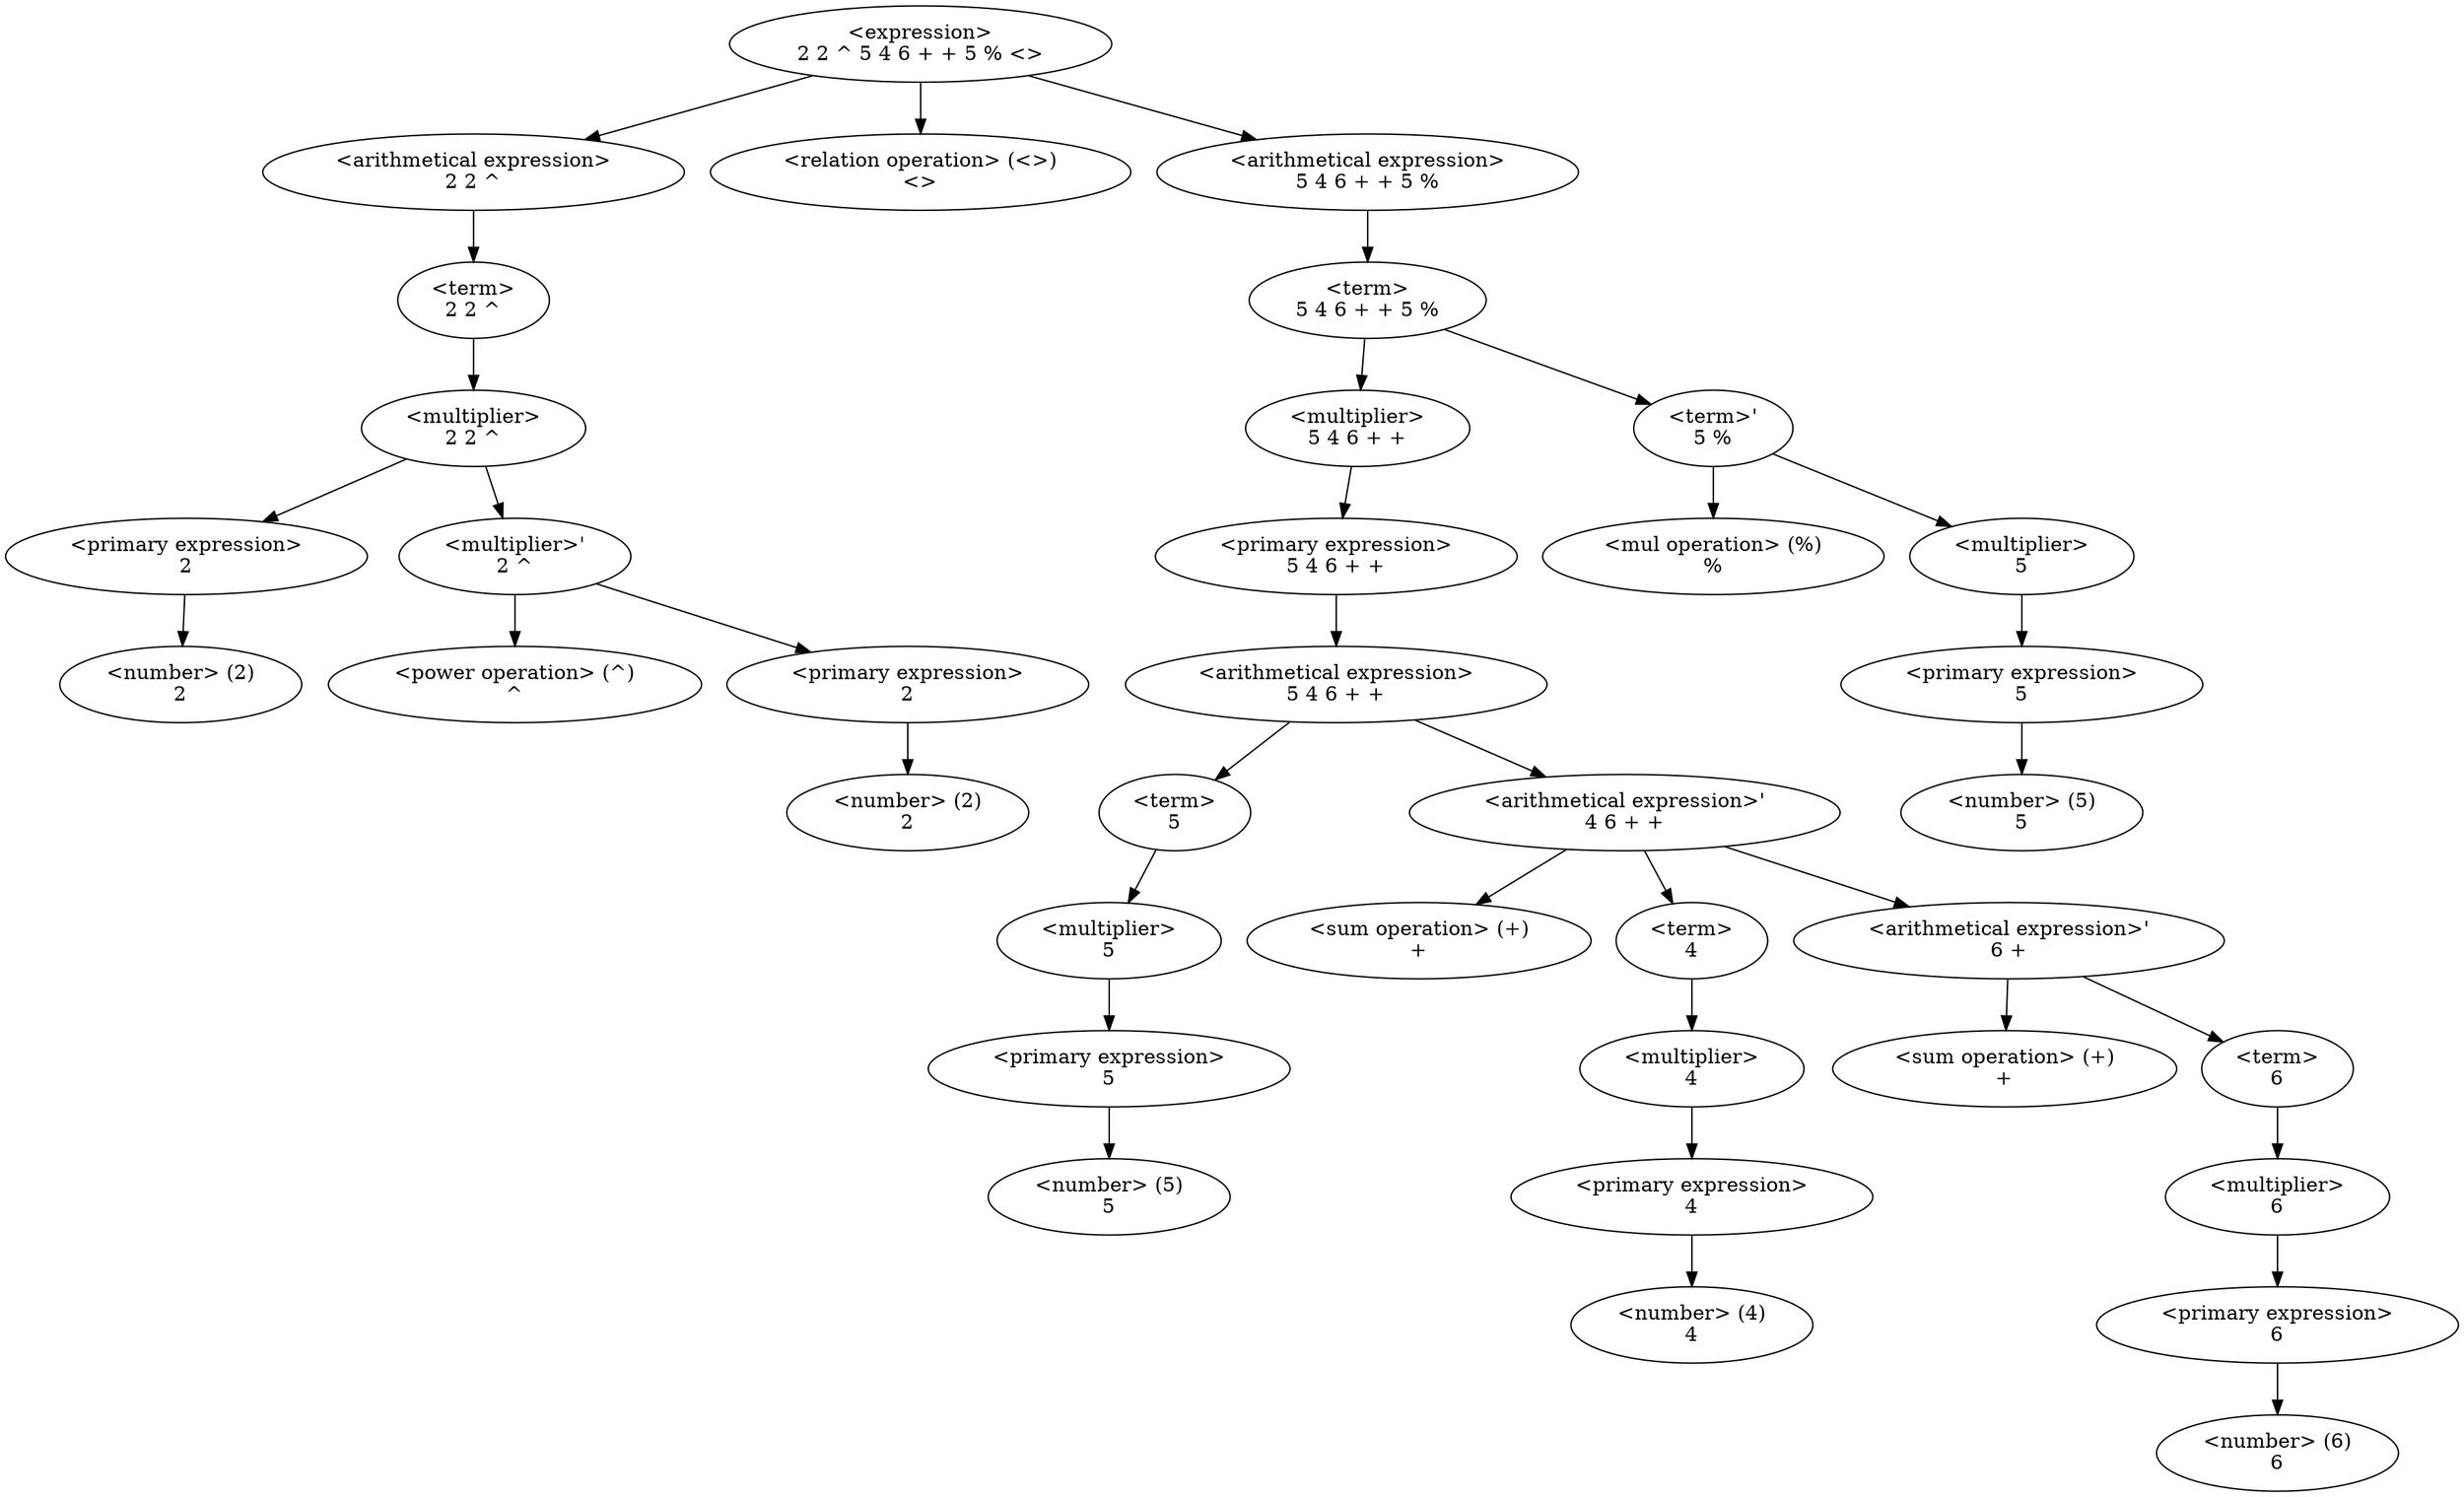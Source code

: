 digraph AST {
"0x140000a27e0" [label="<expression>
2 2 ^ 5 4 6 + + 5 % <>"];
"0x140000a27e0" -> "0x140000a22a0";
"0x140000a22a0" [label="<arithmetical expression>
2 2 ^"];
"0x140000a22a0" -> "0x140000a2270";
"0x140000a2270" [label="<term>
2 2 ^"];
"0x140000a2270" -> "0x140000a21b0";
"0x140000a21b0" [label="<multiplier>
2 2 ^"];
"0x140000a21b0" -> "0x140000a2150";
"0x140000a2150" [label="<primary expression>
2"];
"0x140000a2150" -> "0x140000a2180";
"0x140000a2180" [label="<number> (2)
2"];
"0x140000a21b0" -> "0x140000a21e0";
"0x140000a21e0" [label="<multiplier>'
2 ^"];
"0x140000a21e0" -> "0x140000b8018";
"0x140000b8018" [label="<power operation> (^)
^"];
"0x140000a21e0" -> "0x140000a2210";
"0x140000a2210" [label="<primary expression>
2"];
"0x140000a2210" -> "0x140000a2240";
"0x140000a2240" [label="<number> (2)
2"];
"0x140000a27e0" -> "0x140000a22d0";
"0x140000a22d0" [label="<relation operation> (<>)
<>"];
"0x140000a27e0" -> "0x140000a27b0";
"0x140000a27b0" [label="<arithmetical expression>
5 4 6 + + 5 %"];
"0x140000a27b0" -> "0x140000a2690";
"0x140000a2690" [label="<term>
5 4 6 + + 5 %"];
"0x140000a2690" -> "0x140000a2660";
"0x140000a2660" [label="<multiplier>
5 4 6 + +"];
"0x140000a2660" -> "0x140000a2300";
"0x140000a2300" [label="<primary expression>
5 4 6 + +"];
"0x140000a2300" -> "0x140000a23f0";
"0x140000a23f0" [label="<arithmetical expression>
5 4 6 + +"];
"0x140000a23f0" -> "0x140000a23c0";
"0x140000a23c0" [label="<term>
5"];
"0x140000a23c0" -> "0x140000a2390";
"0x140000a2390" [label="<multiplier>
5"];
"0x140000a2390" -> "0x140000a2330";
"0x140000a2330" [label="<primary expression>
5"];
"0x140000a2330" -> "0x140000a2360";
"0x140000a2360" [label="<number> (5)
5"];
"0x140000a23f0" -> "0x140000a2420";
"0x140000a2420" [label="<arithmetical expression>'
4 6 + +"];
"0x140000a2420" -> "0x140000a2450";
"0x140000a2450" [label="<sum operation> (+)
+"];
"0x140000a2420" -> "0x140000a2510";
"0x140000a2510" [label="<term>
4"];
"0x140000a2510" -> "0x140000a24e0";
"0x140000a24e0" [label="<multiplier>
4"];
"0x140000a24e0" -> "0x140000a2480";
"0x140000a2480" [label="<primary expression>
4"];
"0x140000a2480" -> "0x140000a24b0";
"0x140000a24b0" [label="<number> (4)
4"];
"0x140000a2420" -> "0x140000a2540";
"0x140000a2540" [label="<arithmetical expression>'
6 +"];
"0x140000a2540" -> "0x140000a2570";
"0x140000a2570" [label="<sum operation> (+)
+"];
"0x140000a2540" -> "0x140000a2630";
"0x140000a2630" [label="<term>
6"];
"0x140000a2630" -> "0x140000a2600";
"0x140000a2600" [label="<multiplier>
6"];
"0x140000a2600" -> "0x140000a25a0";
"0x140000a25a0" [label="<primary expression>
6"];
"0x140000a25a0" -> "0x140000a25d0";
"0x140000a25d0" [label="<number> (6)
6"];
"0x140000a2690" -> "0x140000a26c0";
"0x140000a26c0" [label="<term>'
5 %"];
"0x140000a26c0" -> "0x140000a26f0";
"0x140000a26f0" [label="<mul operation> (%)
%"];
"0x140000a26c0" -> "0x140000a2780";
"0x140000a2780" [label="<multiplier>
5"];
"0x140000a2780" -> "0x140000a2720";
"0x140000a2720" [label="<primary expression>
5"];
"0x140000a2720" -> "0x140000a2750";
"0x140000a2750" [label="<number> (5)
5"];
}
